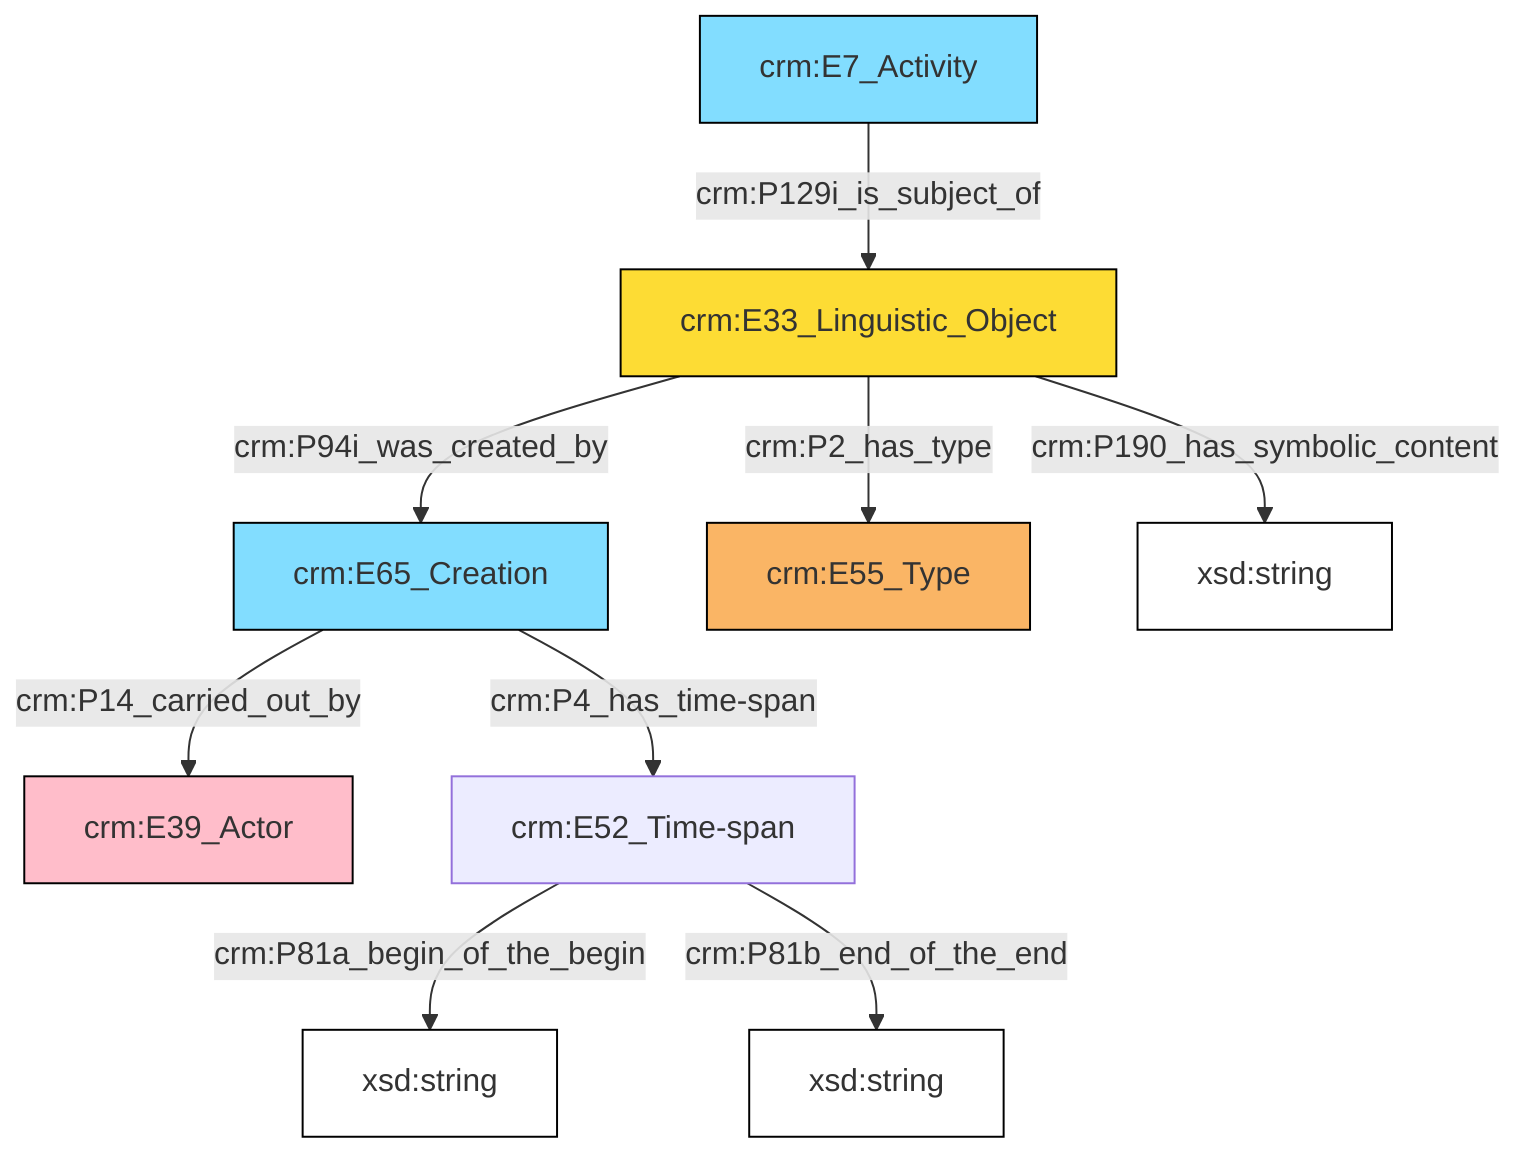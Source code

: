 flowchart TD
classDef Literal fill:#ffffff,stroke:#000000,color:;
classDef Literal_URI fill:#ffffff,stroke:#000000,color:;
classDef crm_E1_CRM_Entity fill:#ffffff,stroke:#000000,color:;
classDef crm_E1_CRM_Entity_URI fill:#ffffff,stroke:#000000,color:;
classDef crm_E2_Temporal_Entity fill:#82ddff,stroke:#000000,color:;
classDef crm_E2_Temporal_Entity_URI fill:#d2effa,stroke:#000000,color:;
classDef crm_E55_Type fill:#fab565,stroke:#000000,color:;
classDef crm_E55_Type_URI fill:#fde7ce,stroke:#000000,color:;
classDef crm_E52_Time-Span fill:#86bcc8,stroke:#000000,color:;
classDef crm_E52_Time-Span_URI fill:#dcebef,stroke:#000000,color:;
classDef crm_E41_Appellation fill:#fef3ba,stroke:#000000,color:;
classDef crm_E41_Appellation_URI fill:#fffae6,stroke:#000000,color:;
classDef crm_E53_Place fill:#94cc7d,stroke:#000000,color:;
classDef crm_E53_Place_URI fill:#e1f1da,stroke:#000000,color:;
classDef crm_E77_Persistent_Item fill:#ffffff,stroke:#000000,color:;
classDef crm_E77_Persistent_Item_URI fill:#ffffff,stroke:#000000,color:;
classDef crm_E28_Conceptual_Object fill:#fddc34,stroke:#000000,color:;
classDef crm_E28_Conceptual_Object_URI fill:#fef6cd,stroke:#000000,color:;
classDef crm_E18_Physical_Thing fill:#c78e66,stroke:#000000,color:;
classDef crm_E18_Physical_Thing_URI fill:#e3c8b5,stroke:#000000,color:;
classDef crm_E39_Actor fill:#ffbdca,stroke:#000000,color:;
classDef crm_E39_Actor_URI fill:#ffe6eb,stroke:#000000,color:;
classDef crm_E54_Dimension fill:#b8b8b8,stroke:#000000,color:;
classDef crm_E54_Dimension_URI fill:#f2f2f2,stroke:#000000,color:;
classDef crm_E92_Spacetime_Volume fill:#cc80ff,stroke:#000000,color:;
classDef crm_E92_Spacetime_Volume_URI fill:#ebccff,stroke:#000000,color:;
classDef crm_E59_Primitive_Value fill:#f0f0f0,stroke:#000000,color:;
classDef crm_E59_Primitive_Value_URI fill:#f2f2f2,stroke:#000000,color:;
classDef crm_PC0_Typed_CRM_Property fill:#ffffff,stroke:#000000,color:;
classDef crm_PC0_Typed_CRM_Property_URI fill:#ffffff,stroke:#000000,color:;
classDef Multi fill:#cccccc,stroke:#000000,color:;
classDef Multi_URI fill:#cccccc,stroke:#000000,color:;
0["crm:E65_Creation"]:::crm_E2_Temporal_Entity -->|crm:P14_carried_out_by| 1["crm:E39_Actor"]:::crm_E39_Actor
4["crm:E52_Time-span"]:::Default -->|crm:P81a_begin_of_the_begin| 5["xsd:string"]:::Literal
7["crm:E33_Linguistic_Object"]:::crm_E28_Conceptual_Object -->|crm:P2_has_type| 9["crm:E55_Type"]:::crm_E55_Type
0["crm:E65_Creation"]:::crm_E2_Temporal_Entity -->|crm:P4_has_time-span| 4["crm:E52_Time-span"]:::Default
7["crm:E33_Linguistic_Object"]:::crm_E28_Conceptual_Object -->|crm:P190_has_symbolic_content| 12["xsd:string"]:::Literal
4["crm:E52_Time-span"]:::Default -->|crm:P81b_end_of_the_end| 13["xsd:string"]:::Literal
7["crm:E33_Linguistic_Object"]:::crm_E28_Conceptual_Object -->|crm:P94i_was_created_by| 0["crm:E65_Creation"]:::crm_E2_Temporal_Entity
2["crm:E7_Activity"]:::crm_E2_Temporal_Entity -->|crm:P129i_is_subject_of| 7["crm:E33_Linguistic_Object"]:::crm_E28_Conceptual_Object
